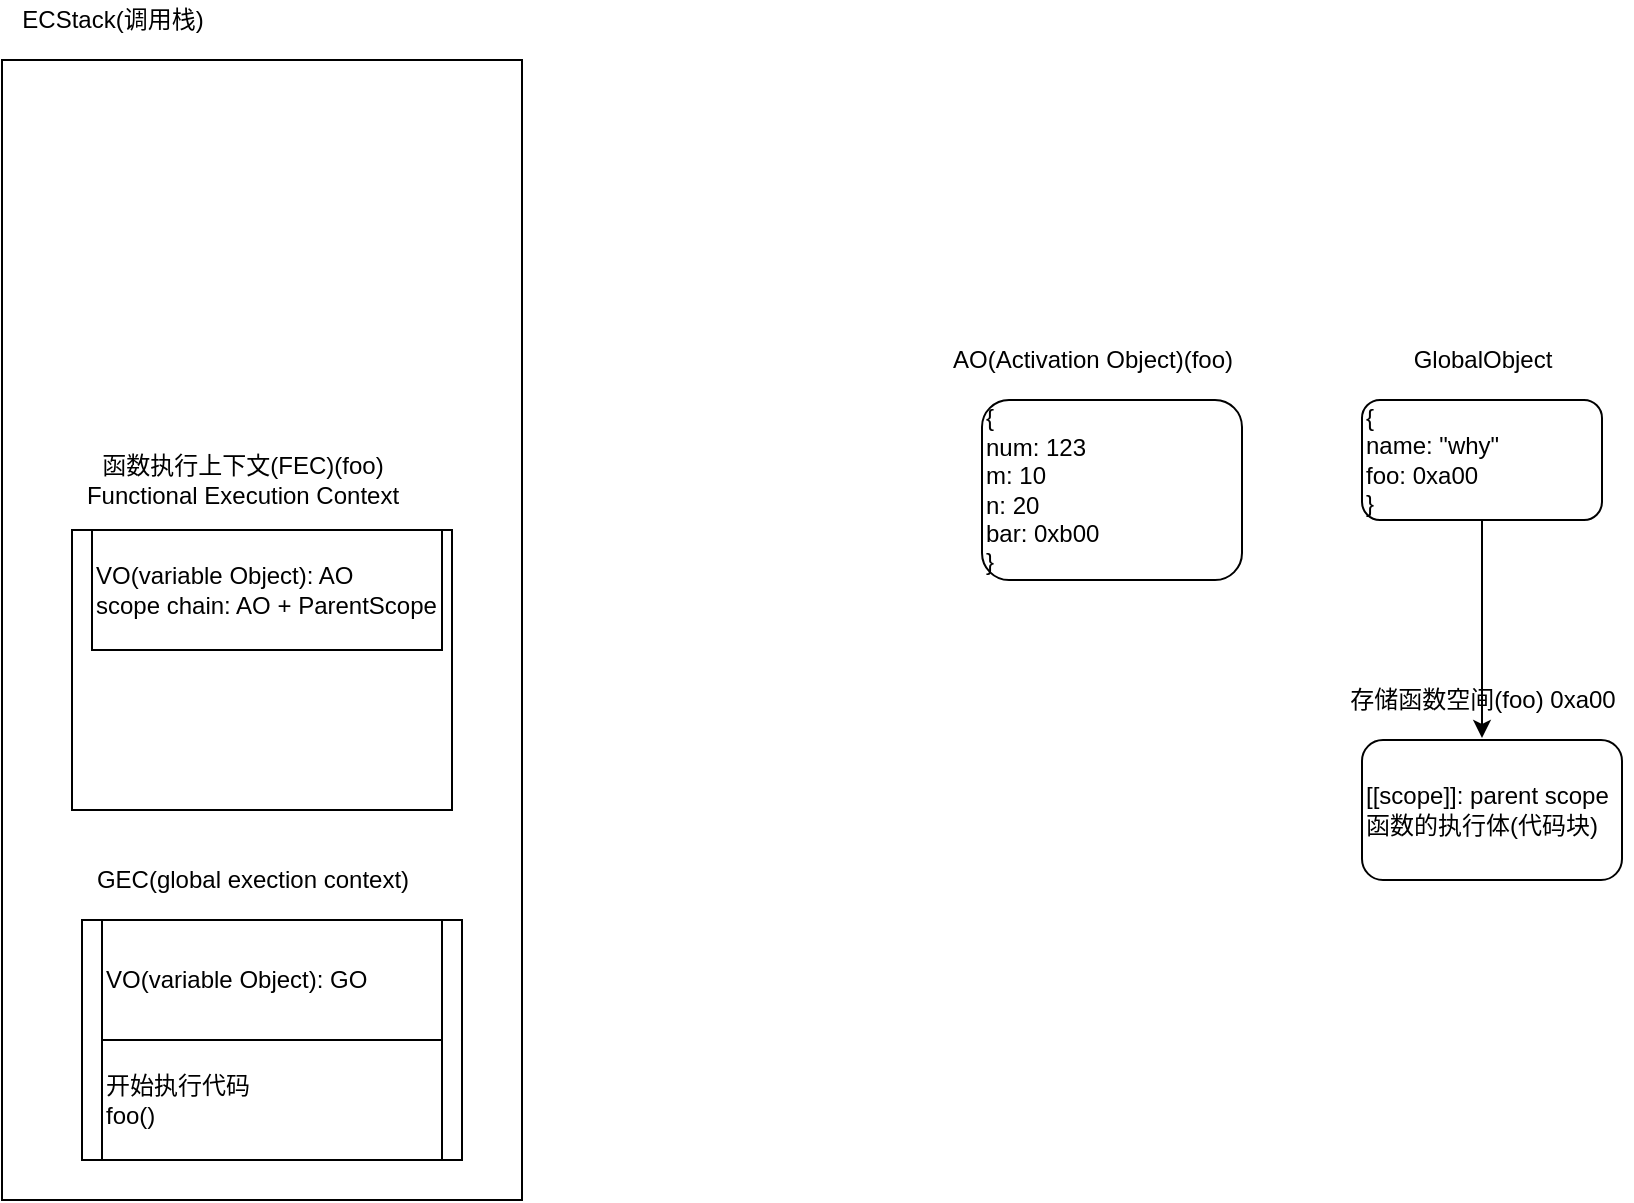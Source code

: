 <mxfile>
    <diagram id="ZRgNgkGBJunc0q0rqTIc" name="Page-1">
        <mxGraphModel dx="1016" dy="2923" grid="1" gridSize="10" guides="1" tooltips="1" connect="1" arrows="1" fold="1" page="1" pageScale="1" pageWidth="1654" pageHeight="2336" math="0" shadow="0">
            <root>
                <mxCell id="0"/>
                <mxCell id="1" parent="0"/>
                <mxCell id="2" value="" style="rounded=0;whiteSpace=wrap;html=1;" parent="1" vertex="1">
                    <mxGeometry x="270" y="10" width="260" height="570" as="geometry"/>
                </mxCell>
                <mxCell id="3" value="ECStack(调用栈)" style="text;html=1;align=center;verticalAlign=middle;resizable=0;points=[];autosize=1;strokeColor=none;" parent="1" vertex="1">
                    <mxGeometry x="270" y="-20" width="110" height="20" as="geometry"/>
                </mxCell>
                <mxCell id="4" value="" style="rounded=0;whiteSpace=wrap;html=1;" parent="1" vertex="1">
                    <mxGeometry x="310" y="440" width="190" height="120" as="geometry"/>
                </mxCell>
                <mxCell id="5" value="GEC(global exection context)" style="text;html=1;align=center;verticalAlign=middle;resizable=0;points=[];autosize=1;strokeColor=none;" parent="1" vertex="1">
                    <mxGeometry x="310" y="410" width="170" height="20" as="geometry"/>
                </mxCell>
                <mxCell id="8" value="VO(variable Object): GO" style="rounded=0;whiteSpace=wrap;html=1;align=left;" parent="1" vertex="1">
                    <mxGeometry x="320" y="440" width="170" height="60" as="geometry"/>
                </mxCell>
                <mxCell id="9" value="开始执行代码&lt;br&gt;foo()" style="rounded=0;whiteSpace=wrap;html=1;align=left;" parent="1" vertex="1">
                    <mxGeometry x="320" y="500" width="170" height="60" as="geometry"/>
                </mxCell>
                <mxCell id="10" value="{&lt;br&gt;name: &quot;why&quot;&lt;br&gt;foo: 0xa00&lt;br&gt;}" style="rounded=1;whiteSpace=wrap;html=1;align=left;" parent="1" vertex="1">
                    <mxGeometry x="950" y="180" width="120" height="60" as="geometry"/>
                </mxCell>
                <mxCell id="11" value="GlobalObject" style="text;html=1;align=center;verticalAlign=middle;resizable=0;points=[];autosize=1;strokeColor=none;" parent="1" vertex="1">
                    <mxGeometry x="970" y="150" width="80" height="20" as="geometry"/>
                </mxCell>
                <mxCell id="12" value="[[scope]]: parent scope&lt;br&gt;函数的执行体(代码块)" style="rounded=1;whiteSpace=wrap;html=1;align=left;" parent="1" vertex="1">
                    <mxGeometry x="950" y="350" width="130" height="70" as="geometry"/>
                </mxCell>
                <mxCell id="13" value="存储函数空间(foo) 0xa00" style="text;html=1;align=center;verticalAlign=middle;resizable=0;points=[];autosize=1;strokeColor=none;" parent="1" vertex="1">
                    <mxGeometry x="935" y="320" width="150" height="20" as="geometry"/>
                </mxCell>
                <mxCell id="14" value="" style="endArrow=classic;html=1;" parent="1" source="10" edge="1">
                    <mxGeometry width="50" height="50" relative="1" as="geometry">
                        <mxPoint x="1090" y="210" as="sourcePoint"/>
                        <mxPoint x="1010" y="349" as="targetPoint"/>
                    </mxGeometry>
                </mxCell>
                <mxCell id="15" value="" style="rounded=0;whiteSpace=wrap;html=1;" parent="1" vertex="1">
                    <mxGeometry x="305" y="245" width="190" height="140" as="geometry"/>
                </mxCell>
                <mxCell id="16" value="函数执行上下文(FEC)(foo)&lt;br&gt;Functional Execution Context" style="text;html=1;align=center;verticalAlign=middle;resizable=0;points=[];autosize=1;strokeColor=none;" parent="1" vertex="1">
                    <mxGeometry x="305" y="205" width="170" height="30" as="geometry"/>
                </mxCell>
                <mxCell id="17" value="VO(variable Object): AO&lt;br&gt;scope chain: AO +&amp;nbsp;ParentScope" style="rounded=0;whiteSpace=wrap;html=1;align=left;" parent="1" vertex="1">
                    <mxGeometry x="315" y="245" width="175" height="60" as="geometry"/>
                </mxCell>
                <mxCell id="18" value="{&lt;br&gt;num: 123&lt;br&gt;m: 10&lt;br&gt;n: 20&lt;br&gt;bar: 0xb00&lt;br&gt;}" style="rounded=1;whiteSpace=wrap;html=1;align=left;" parent="1" vertex="1">
                    <mxGeometry x="760" y="180" width="130" height="90" as="geometry"/>
                </mxCell>
                <mxCell id="19" value="AO(Activation Object)(foo)" style="text;html=1;align=center;verticalAlign=middle;resizable=0;points=[];autosize=1;strokeColor=none;" parent="1" vertex="1">
                    <mxGeometry x="735" y="150" width="160" height="20" as="geometry"/>
                </mxCell>
                <mxCell id="20" value="开始执行函数代码&lt;br&gt;
                    <mxGeometry x="315" y="305" width="175" height="60" as="geometry"/>
                </mxCell>
                <mxCell id="21" value="当我们查找一个变量时,真实的查找路径是沿着作用域链来查找" style="text;html=1;align=center;verticalAlign=middle;resizable=0;points=[];autosize=1;strokeColor=none;" parent="1" vertex="1">
                    <mxGeometry x="610" y="40" width="340" height="20" as="geometry"/>
                </mxCell>
                <mxCell id="23" value="[[scope]]: parent scope&lt;br&gt;函数的执行体(代码块)" style="rounded=1;whiteSpace=wrap;html=1;align=left;" parent="1" vertex="1">
                    <mxGeometry x="755" y="350" width="130" height="70" as="geometry"/>
                </mxCell>
                <mxCell id="24" value="存储函数空间(bar) 0xb00" style="text;html=1;align=center;verticalAlign=middle;resizable=0;points=[];autosize=1;strokeColor=none;" parent="1" vertex="1">
                    <mxGeometry x="740" y="320" width="150" height="20" as="geometry"/>
                </mxCell>
                <mxCell id="25" value="" style="endArrow=classic;html=1;entryX=0.344;entryY=-0.069;entryDx=0;entryDy=0;entryPerimeter=0;" parent="1" target="23" edge="1">
                    <mxGeometry width="50" height="50" relative="1" as="geometry">
                        <mxPoint x="800" y="251" as="sourcePoint"/>
                        <mxPoint x="800" y="340" as="targetPoint"/>
                    </mxGeometry>
                </mxCell>
                <mxCell id="26" value="" style="rounded=0;whiteSpace=wrap;html=1;" parent="1" vertex="1">
                    <mxGeometry x="300" y="50" width="190" height="140" as="geometry"/>
                </mxCell>
                <mxCell id="27" value="函数执行上下文(FEC)(bar)&lt;br&gt;Functional Execution Context" style="text;html=1;align=center;verticalAlign=middle;resizable=0;points=[];autosize=1;strokeColor=none;" parent="1" vertex="1">
                    <mxGeometry x="300" y="10" width="170" height="30" as="geometry"/>
                </mxCell>
                <mxCell id="28" value="VO(variable Object): AO&lt;br&gt;scope chain: AO + ParentScope" style="rounded=0;whiteSpace=wrap;html=1;align=left;" parent="1" vertex="1">
                    <mxGeometry x="310" y="50" width="175" height="60" as="geometry"/>
                </mxCell>
                <mxCell id="29" value="开始执行函数代码&lt;br&gt;
                    <mxGeometry x="310" y="110" width="175" height="60" as="geometry"/>
                </mxCell>
                <mxCell id="30" value="{&lt;br&gt;}" style="rounded=1;whiteSpace=wrap;html=1;align=left;" parent="1" vertex="1">
                    <mxGeometry x="590" y="180" width="130" height="90" as="geometry"/>
                </mxCell>
                <mxCell id="31" value="AO(Activation Object)(bar)" style="text;html=1;align=center;verticalAlign=middle;resizable=0;points=[];autosize=1;strokeColor=none;" parent="1" vertex="1">
                    <mxGeometry x="565" y="150" width="160" height="20" as="geometry"/>
                </mxCell>
            </root>
        </mxGraphModel>
    </diagram>
</mxfile>